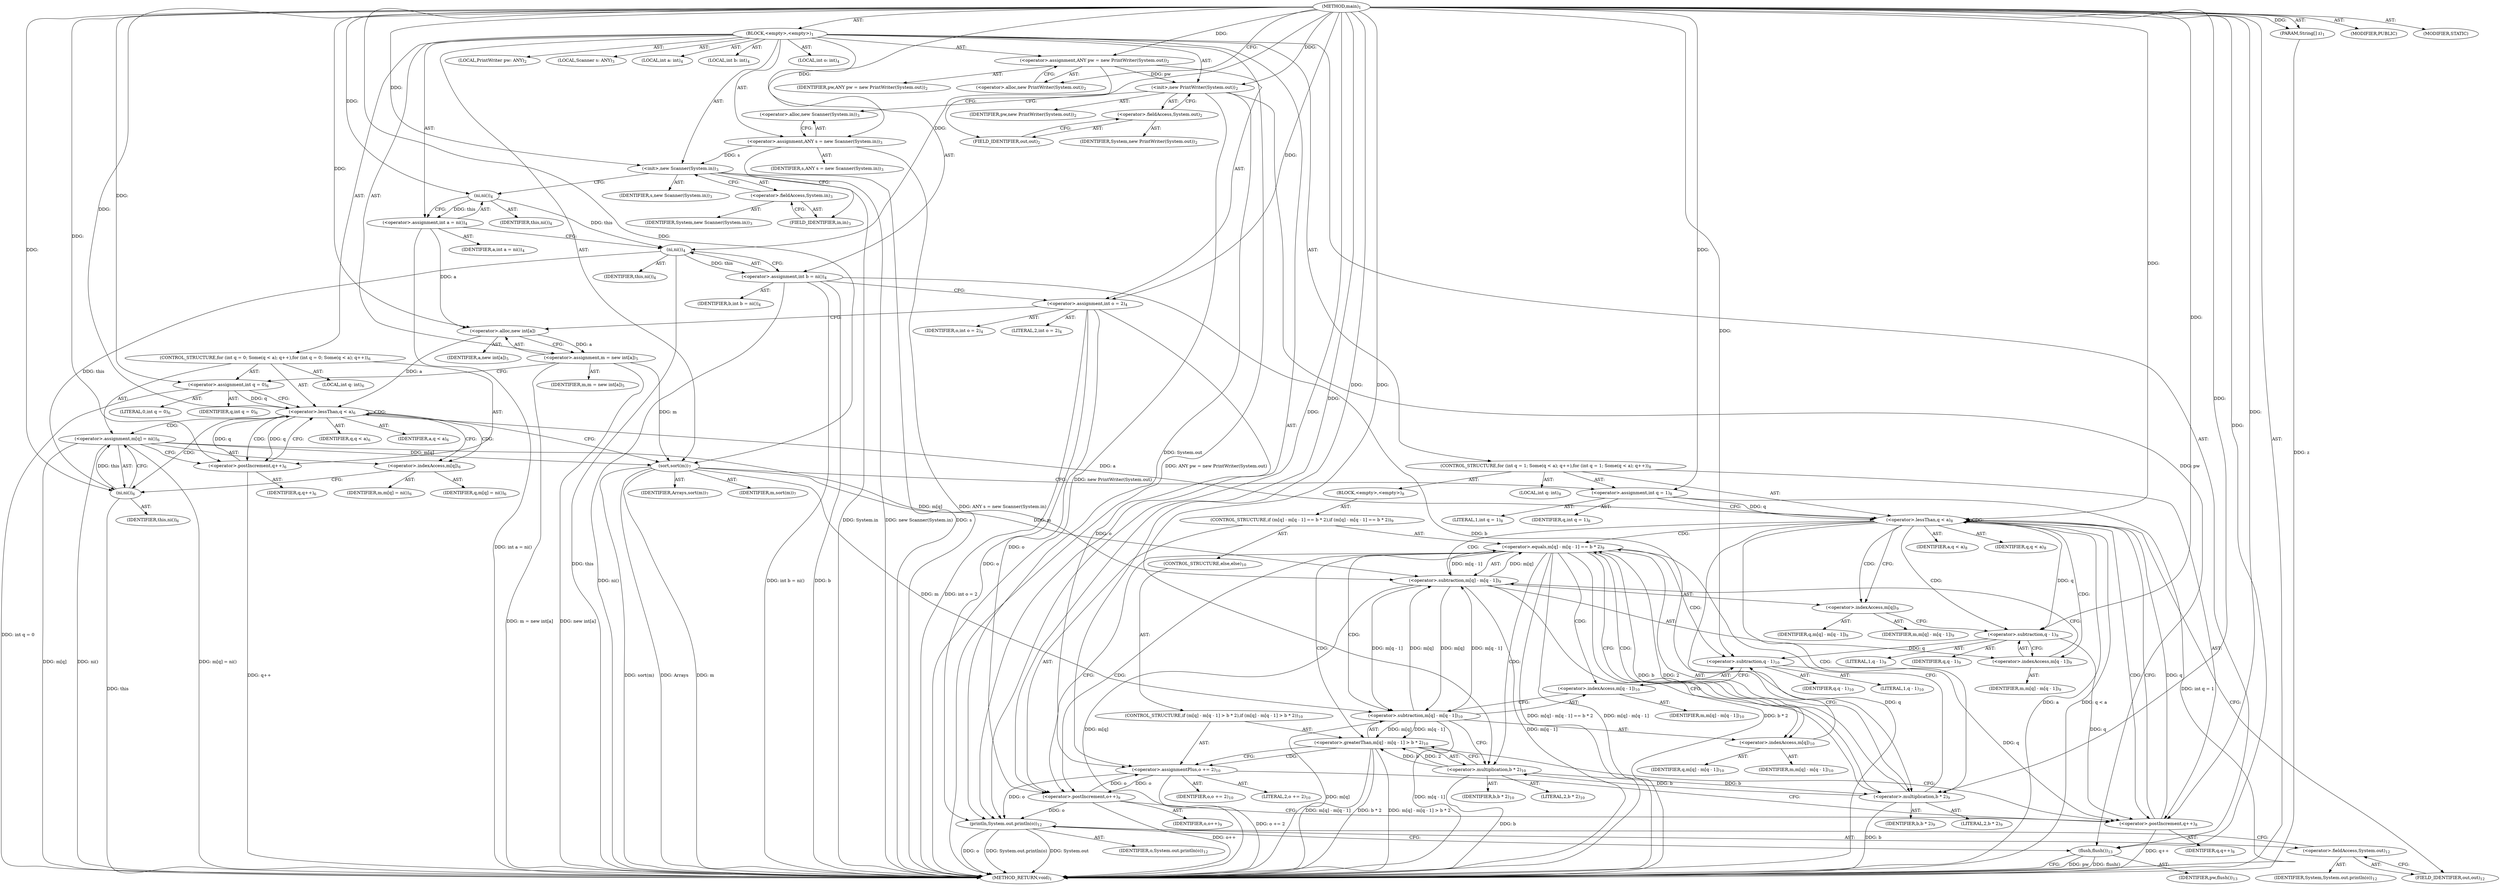 digraph "main" {  
"21" [label = <(METHOD,main)<SUB>1</SUB>> ]
"22" [label = <(PARAM,String[] z)<SUB>1</SUB>> ]
"23" [label = <(BLOCK,&lt;empty&gt;,&lt;empty&gt;)<SUB>1</SUB>> ]
"4" [label = <(LOCAL,PrintWriter pw: ANY)<SUB>2</SUB>> ]
"24" [label = <(&lt;operator&gt;.assignment,ANY pw = new PrintWriter(System.out))<SUB>2</SUB>> ]
"25" [label = <(IDENTIFIER,pw,ANY pw = new PrintWriter(System.out))<SUB>2</SUB>> ]
"26" [label = <(&lt;operator&gt;.alloc,new PrintWriter(System.out))<SUB>2</SUB>> ]
"27" [label = <(&lt;init&gt;,new PrintWriter(System.out))<SUB>2</SUB>> ]
"3" [label = <(IDENTIFIER,pw,new PrintWriter(System.out))<SUB>2</SUB>> ]
"28" [label = <(&lt;operator&gt;.fieldAccess,System.out)<SUB>2</SUB>> ]
"29" [label = <(IDENTIFIER,System,new PrintWriter(System.out))<SUB>2</SUB>> ]
"30" [label = <(FIELD_IDENTIFIER,out,out)<SUB>2</SUB>> ]
"6" [label = <(LOCAL,Scanner s: ANY)<SUB>3</SUB>> ]
"31" [label = <(&lt;operator&gt;.assignment,ANY s = new Scanner(System.in))<SUB>3</SUB>> ]
"32" [label = <(IDENTIFIER,s,ANY s = new Scanner(System.in))<SUB>3</SUB>> ]
"33" [label = <(&lt;operator&gt;.alloc,new Scanner(System.in))<SUB>3</SUB>> ]
"34" [label = <(&lt;init&gt;,new Scanner(System.in))<SUB>3</SUB>> ]
"5" [label = <(IDENTIFIER,s,new Scanner(System.in))<SUB>3</SUB>> ]
"35" [label = <(&lt;operator&gt;.fieldAccess,System.in)<SUB>3</SUB>> ]
"36" [label = <(IDENTIFIER,System,new Scanner(System.in))<SUB>3</SUB>> ]
"37" [label = <(FIELD_IDENTIFIER,in,in)<SUB>3</SUB>> ]
"38" [label = <(LOCAL,int a: int)<SUB>4</SUB>> ]
"39" [label = <(LOCAL,int b: int)<SUB>4</SUB>> ]
"40" [label = <(LOCAL,int o: int)<SUB>4</SUB>> ]
"41" [label = <(&lt;operator&gt;.assignment,int a = ni())<SUB>4</SUB>> ]
"42" [label = <(IDENTIFIER,a,int a = ni())<SUB>4</SUB>> ]
"43" [label = <(ni,ni())<SUB>4</SUB>> ]
"44" [label = <(IDENTIFIER,this,ni())<SUB>4</SUB>> ]
"45" [label = <(&lt;operator&gt;.assignment,int b = ni())<SUB>4</SUB>> ]
"46" [label = <(IDENTIFIER,b,int b = ni())<SUB>4</SUB>> ]
"47" [label = <(ni,ni())<SUB>4</SUB>> ]
"48" [label = <(IDENTIFIER,this,ni())<SUB>4</SUB>> ]
"49" [label = <(&lt;operator&gt;.assignment,int o = 2)<SUB>4</SUB>> ]
"50" [label = <(IDENTIFIER,o,int o = 2)<SUB>4</SUB>> ]
"51" [label = <(LITERAL,2,int o = 2)<SUB>4</SUB>> ]
"52" [label = <(&lt;operator&gt;.assignment,m = new int[a])<SUB>5</SUB>> ]
"53" [label = <(IDENTIFIER,m,m = new int[a])<SUB>5</SUB>> ]
"54" [label = <(&lt;operator&gt;.alloc,new int[a])> ]
"55" [label = <(IDENTIFIER,a,new int[a])<SUB>5</SUB>> ]
"56" [label = <(CONTROL_STRUCTURE,for (int q = 0; Some(q &lt; a); q++),for (int q = 0; Some(q &lt; a); q++))<SUB>6</SUB>> ]
"57" [label = <(LOCAL,int q: int)<SUB>6</SUB>> ]
"58" [label = <(&lt;operator&gt;.assignment,int q = 0)<SUB>6</SUB>> ]
"59" [label = <(IDENTIFIER,q,int q = 0)<SUB>6</SUB>> ]
"60" [label = <(LITERAL,0,int q = 0)<SUB>6</SUB>> ]
"61" [label = <(&lt;operator&gt;.lessThan,q &lt; a)<SUB>6</SUB>> ]
"62" [label = <(IDENTIFIER,q,q &lt; a)<SUB>6</SUB>> ]
"63" [label = <(IDENTIFIER,a,q &lt; a)<SUB>6</SUB>> ]
"64" [label = <(&lt;operator&gt;.postIncrement,q++)<SUB>6</SUB>> ]
"65" [label = <(IDENTIFIER,q,q++)<SUB>6</SUB>> ]
"66" [label = <(&lt;operator&gt;.assignment,m[q] = ni())<SUB>6</SUB>> ]
"67" [label = <(&lt;operator&gt;.indexAccess,m[q])<SUB>6</SUB>> ]
"68" [label = <(IDENTIFIER,m,m[q] = ni())<SUB>6</SUB>> ]
"69" [label = <(IDENTIFIER,q,m[q] = ni())<SUB>6</SUB>> ]
"70" [label = <(ni,ni())<SUB>6</SUB>> ]
"71" [label = <(IDENTIFIER,this,ni())<SUB>6</SUB>> ]
"72" [label = <(sort,sort(m))<SUB>7</SUB>> ]
"73" [label = <(IDENTIFIER,Arrays,sort(m))<SUB>7</SUB>> ]
"74" [label = <(IDENTIFIER,m,sort(m))<SUB>7</SUB>> ]
"75" [label = <(CONTROL_STRUCTURE,for (int q = 1; Some(q &lt; a); q++),for (int q = 1; Some(q &lt; a); q++))<SUB>8</SUB>> ]
"76" [label = <(LOCAL,int q: int)<SUB>8</SUB>> ]
"77" [label = <(&lt;operator&gt;.assignment,int q = 1)<SUB>8</SUB>> ]
"78" [label = <(IDENTIFIER,q,int q = 1)<SUB>8</SUB>> ]
"79" [label = <(LITERAL,1,int q = 1)<SUB>8</SUB>> ]
"80" [label = <(&lt;operator&gt;.lessThan,q &lt; a)<SUB>8</SUB>> ]
"81" [label = <(IDENTIFIER,q,q &lt; a)<SUB>8</SUB>> ]
"82" [label = <(IDENTIFIER,a,q &lt; a)<SUB>8</SUB>> ]
"83" [label = <(&lt;operator&gt;.postIncrement,q++)<SUB>8</SUB>> ]
"84" [label = <(IDENTIFIER,q,q++)<SUB>8</SUB>> ]
"85" [label = <(BLOCK,&lt;empty&gt;,&lt;empty&gt;)<SUB>8</SUB>> ]
"86" [label = <(CONTROL_STRUCTURE,if (m[q] - m[q - 1] == b * 2),if (m[q] - m[q - 1] == b * 2))<SUB>9</SUB>> ]
"87" [label = <(&lt;operator&gt;.equals,m[q] - m[q - 1] == b * 2)<SUB>9</SUB>> ]
"88" [label = <(&lt;operator&gt;.subtraction,m[q] - m[q - 1])<SUB>9</SUB>> ]
"89" [label = <(&lt;operator&gt;.indexAccess,m[q])<SUB>9</SUB>> ]
"90" [label = <(IDENTIFIER,m,m[q] - m[q - 1])<SUB>9</SUB>> ]
"91" [label = <(IDENTIFIER,q,m[q] - m[q - 1])<SUB>9</SUB>> ]
"92" [label = <(&lt;operator&gt;.indexAccess,m[q - 1])<SUB>9</SUB>> ]
"93" [label = <(IDENTIFIER,m,m[q] - m[q - 1])<SUB>9</SUB>> ]
"94" [label = <(&lt;operator&gt;.subtraction,q - 1)<SUB>9</SUB>> ]
"95" [label = <(IDENTIFIER,q,q - 1)<SUB>9</SUB>> ]
"96" [label = <(LITERAL,1,q - 1)<SUB>9</SUB>> ]
"97" [label = <(&lt;operator&gt;.multiplication,b * 2)<SUB>9</SUB>> ]
"98" [label = <(IDENTIFIER,b,b * 2)<SUB>9</SUB>> ]
"99" [label = <(LITERAL,2,b * 2)<SUB>9</SUB>> ]
"100" [label = <(&lt;operator&gt;.postIncrement,o++)<SUB>9</SUB>> ]
"101" [label = <(IDENTIFIER,o,o++)<SUB>9</SUB>> ]
"102" [label = <(CONTROL_STRUCTURE,else,else)<SUB>10</SUB>> ]
"103" [label = <(CONTROL_STRUCTURE,if (m[q] - m[q - 1] &gt; b * 2),if (m[q] - m[q - 1] &gt; b * 2))<SUB>10</SUB>> ]
"104" [label = <(&lt;operator&gt;.greaterThan,m[q] - m[q - 1] &gt; b * 2)<SUB>10</SUB>> ]
"105" [label = <(&lt;operator&gt;.subtraction,m[q] - m[q - 1])<SUB>10</SUB>> ]
"106" [label = <(&lt;operator&gt;.indexAccess,m[q])<SUB>10</SUB>> ]
"107" [label = <(IDENTIFIER,m,m[q] - m[q - 1])<SUB>10</SUB>> ]
"108" [label = <(IDENTIFIER,q,m[q] - m[q - 1])<SUB>10</SUB>> ]
"109" [label = <(&lt;operator&gt;.indexAccess,m[q - 1])<SUB>10</SUB>> ]
"110" [label = <(IDENTIFIER,m,m[q] - m[q - 1])<SUB>10</SUB>> ]
"111" [label = <(&lt;operator&gt;.subtraction,q - 1)<SUB>10</SUB>> ]
"112" [label = <(IDENTIFIER,q,q - 1)<SUB>10</SUB>> ]
"113" [label = <(LITERAL,1,q - 1)<SUB>10</SUB>> ]
"114" [label = <(&lt;operator&gt;.multiplication,b * 2)<SUB>10</SUB>> ]
"115" [label = <(IDENTIFIER,b,b * 2)<SUB>10</SUB>> ]
"116" [label = <(LITERAL,2,b * 2)<SUB>10</SUB>> ]
"117" [label = <(&lt;operator&gt;.assignmentPlus,o += 2)<SUB>10</SUB>> ]
"118" [label = <(IDENTIFIER,o,o += 2)<SUB>10</SUB>> ]
"119" [label = <(LITERAL,2,o += 2)<SUB>10</SUB>> ]
"120" [label = <(println,System.out.println(o))<SUB>12</SUB>> ]
"121" [label = <(&lt;operator&gt;.fieldAccess,System.out)<SUB>12</SUB>> ]
"122" [label = <(IDENTIFIER,System,System.out.println(o))<SUB>12</SUB>> ]
"123" [label = <(FIELD_IDENTIFIER,out,out)<SUB>12</SUB>> ]
"124" [label = <(IDENTIFIER,o,System.out.println(o))<SUB>12</SUB>> ]
"125" [label = <(flush,flush())<SUB>13</SUB>> ]
"126" [label = <(IDENTIFIER,pw,flush())<SUB>13</SUB>> ]
"127" [label = <(MODIFIER,PUBLIC)> ]
"128" [label = <(MODIFIER,STATIC)> ]
"129" [label = <(METHOD_RETURN,void)<SUB>1</SUB>> ]
  "21" -> "22"  [ label = "AST: "] 
  "21" -> "23"  [ label = "AST: "] 
  "21" -> "127"  [ label = "AST: "] 
  "21" -> "128"  [ label = "AST: "] 
  "21" -> "129"  [ label = "AST: "] 
  "23" -> "4"  [ label = "AST: "] 
  "23" -> "24"  [ label = "AST: "] 
  "23" -> "27"  [ label = "AST: "] 
  "23" -> "6"  [ label = "AST: "] 
  "23" -> "31"  [ label = "AST: "] 
  "23" -> "34"  [ label = "AST: "] 
  "23" -> "38"  [ label = "AST: "] 
  "23" -> "39"  [ label = "AST: "] 
  "23" -> "40"  [ label = "AST: "] 
  "23" -> "41"  [ label = "AST: "] 
  "23" -> "45"  [ label = "AST: "] 
  "23" -> "49"  [ label = "AST: "] 
  "23" -> "52"  [ label = "AST: "] 
  "23" -> "56"  [ label = "AST: "] 
  "23" -> "72"  [ label = "AST: "] 
  "23" -> "75"  [ label = "AST: "] 
  "23" -> "120"  [ label = "AST: "] 
  "23" -> "125"  [ label = "AST: "] 
  "24" -> "25"  [ label = "AST: "] 
  "24" -> "26"  [ label = "AST: "] 
  "27" -> "3"  [ label = "AST: "] 
  "27" -> "28"  [ label = "AST: "] 
  "28" -> "29"  [ label = "AST: "] 
  "28" -> "30"  [ label = "AST: "] 
  "31" -> "32"  [ label = "AST: "] 
  "31" -> "33"  [ label = "AST: "] 
  "34" -> "5"  [ label = "AST: "] 
  "34" -> "35"  [ label = "AST: "] 
  "35" -> "36"  [ label = "AST: "] 
  "35" -> "37"  [ label = "AST: "] 
  "41" -> "42"  [ label = "AST: "] 
  "41" -> "43"  [ label = "AST: "] 
  "43" -> "44"  [ label = "AST: "] 
  "45" -> "46"  [ label = "AST: "] 
  "45" -> "47"  [ label = "AST: "] 
  "47" -> "48"  [ label = "AST: "] 
  "49" -> "50"  [ label = "AST: "] 
  "49" -> "51"  [ label = "AST: "] 
  "52" -> "53"  [ label = "AST: "] 
  "52" -> "54"  [ label = "AST: "] 
  "54" -> "55"  [ label = "AST: "] 
  "56" -> "57"  [ label = "AST: "] 
  "56" -> "58"  [ label = "AST: "] 
  "56" -> "61"  [ label = "AST: "] 
  "56" -> "64"  [ label = "AST: "] 
  "56" -> "66"  [ label = "AST: "] 
  "58" -> "59"  [ label = "AST: "] 
  "58" -> "60"  [ label = "AST: "] 
  "61" -> "62"  [ label = "AST: "] 
  "61" -> "63"  [ label = "AST: "] 
  "64" -> "65"  [ label = "AST: "] 
  "66" -> "67"  [ label = "AST: "] 
  "66" -> "70"  [ label = "AST: "] 
  "67" -> "68"  [ label = "AST: "] 
  "67" -> "69"  [ label = "AST: "] 
  "70" -> "71"  [ label = "AST: "] 
  "72" -> "73"  [ label = "AST: "] 
  "72" -> "74"  [ label = "AST: "] 
  "75" -> "76"  [ label = "AST: "] 
  "75" -> "77"  [ label = "AST: "] 
  "75" -> "80"  [ label = "AST: "] 
  "75" -> "83"  [ label = "AST: "] 
  "75" -> "85"  [ label = "AST: "] 
  "77" -> "78"  [ label = "AST: "] 
  "77" -> "79"  [ label = "AST: "] 
  "80" -> "81"  [ label = "AST: "] 
  "80" -> "82"  [ label = "AST: "] 
  "83" -> "84"  [ label = "AST: "] 
  "85" -> "86"  [ label = "AST: "] 
  "86" -> "87"  [ label = "AST: "] 
  "86" -> "100"  [ label = "AST: "] 
  "86" -> "102"  [ label = "AST: "] 
  "87" -> "88"  [ label = "AST: "] 
  "87" -> "97"  [ label = "AST: "] 
  "88" -> "89"  [ label = "AST: "] 
  "88" -> "92"  [ label = "AST: "] 
  "89" -> "90"  [ label = "AST: "] 
  "89" -> "91"  [ label = "AST: "] 
  "92" -> "93"  [ label = "AST: "] 
  "92" -> "94"  [ label = "AST: "] 
  "94" -> "95"  [ label = "AST: "] 
  "94" -> "96"  [ label = "AST: "] 
  "97" -> "98"  [ label = "AST: "] 
  "97" -> "99"  [ label = "AST: "] 
  "100" -> "101"  [ label = "AST: "] 
  "102" -> "103"  [ label = "AST: "] 
  "103" -> "104"  [ label = "AST: "] 
  "103" -> "117"  [ label = "AST: "] 
  "104" -> "105"  [ label = "AST: "] 
  "104" -> "114"  [ label = "AST: "] 
  "105" -> "106"  [ label = "AST: "] 
  "105" -> "109"  [ label = "AST: "] 
  "106" -> "107"  [ label = "AST: "] 
  "106" -> "108"  [ label = "AST: "] 
  "109" -> "110"  [ label = "AST: "] 
  "109" -> "111"  [ label = "AST: "] 
  "111" -> "112"  [ label = "AST: "] 
  "111" -> "113"  [ label = "AST: "] 
  "114" -> "115"  [ label = "AST: "] 
  "114" -> "116"  [ label = "AST: "] 
  "117" -> "118"  [ label = "AST: "] 
  "117" -> "119"  [ label = "AST: "] 
  "120" -> "121"  [ label = "AST: "] 
  "120" -> "124"  [ label = "AST: "] 
  "121" -> "122"  [ label = "AST: "] 
  "121" -> "123"  [ label = "AST: "] 
  "125" -> "126"  [ label = "AST: "] 
  "24" -> "30"  [ label = "CFG: "] 
  "27" -> "33"  [ label = "CFG: "] 
  "31" -> "37"  [ label = "CFG: "] 
  "34" -> "43"  [ label = "CFG: "] 
  "41" -> "47"  [ label = "CFG: "] 
  "45" -> "49"  [ label = "CFG: "] 
  "49" -> "54"  [ label = "CFG: "] 
  "52" -> "58"  [ label = "CFG: "] 
  "72" -> "77"  [ label = "CFG: "] 
  "120" -> "125"  [ label = "CFG: "] 
  "125" -> "129"  [ label = "CFG: "] 
  "26" -> "24"  [ label = "CFG: "] 
  "28" -> "27"  [ label = "CFG: "] 
  "33" -> "31"  [ label = "CFG: "] 
  "35" -> "34"  [ label = "CFG: "] 
  "43" -> "41"  [ label = "CFG: "] 
  "47" -> "45"  [ label = "CFG: "] 
  "54" -> "52"  [ label = "CFG: "] 
  "58" -> "61"  [ label = "CFG: "] 
  "61" -> "67"  [ label = "CFG: "] 
  "61" -> "72"  [ label = "CFG: "] 
  "64" -> "61"  [ label = "CFG: "] 
  "66" -> "64"  [ label = "CFG: "] 
  "77" -> "80"  [ label = "CFG: "] 
  "80" -> "89"  [ label = "CFG: "] 
  "80" -> "123"  [ label = "CFG: "] 
  "83" -> "80"  [ label = "CFG: "] 
  "121" -> "120"  [ label = "CFG: "] 
  "30" -> "28"  [ label = "CFG: "] 
  "37" -> "35"  [ label = "CFG: "] 
  "67" -> "70"  [ label = "CFG: "] 
  "70" -> "66"  [ label = "CFG: "] 
  "123" -> "121"  [ label = "CFG: "] 
  "87" -> "100"  [ label = "CFG: "] 
  "87" -> "106"  [ label = "CFG: "] 
  "100" -> "83"  [ label = "CFG: "] 
  "88" -> "97"  [ label = "CFG: "] 
  "97" -> "87"  [ label = "CFG: "] 
  "89" -> "94"  [ label = "CFG: "] 
  "92" -> "88"  [ label = "CFG: "] 
  "104" -> "117"  [ label = "CFG: "] 
  "104" -> "83"  [ label = "CFG: "] 
  "117" -> "83"  [ label = "CFG: "] 
  "94" -> "92"  [ label = "CFG: "] 
  "105" -> "114"  [ label = "CFG: "] 
  "114" -> "104"  [ label = "CFG: "] 
  "106" -> "111"  [ label = "CFG: "] 
  "109" -> "105"  [ label = "CFG: "] 
  "111" -> "109"  [ label = "CFG: "] 
  "21" -> "26"  [ label = "CFG: "] 
  "22" -> "129"  [ label = "DDG: z"] 
  "24" -> "129"  [ label = "DDG: ANY pw = new PrintWriter(System.out)"] 
  "27" -> "129"  [ label = "DDG: new PrintWriter(System.out)"] 
  "31" -> "129"  [ label = "DDG: ANY s = new Scanner(System.in)"] 
  "34" -> "129"  [ label = "DDG: s"] 
  "34" -> "129"  [ label = "DDG: System.in"] 
  "34" -> "129"  [ label = "DDG: new Scanner(System.in)"] 
  "41" -> "129"  [ label = "DDG: int a = ni()"] 
  "45" -> "129"  [ label = "DDG: b"] 
  "47" -> "129"  [ label = "DDG: this"] 
  "45" -> "129"  [ label = "DDG: ni()"] 
  "45" -> "129"  [ label = "DDG: int b = ni()"] 
  "49" -> "129"  [ label = "DDG: int o = 2"] 
  "52" -> "129"  [ label = "DDG: new int[a]"] 
  "52" -> "129"  [ label = "DDG: m = new int[a]"] 
  "58" -> "129"  [ label = "DDG: int q = 0"] 
  "72" -> "129"  [ label = "DDG: m"] 
  "72" -> "129"  [ label = "DDG: sort(m)"] 
  "77" -> "129"  [ label = "DDG: int q = 1"] 
  "80" -> "129"  [ label = "DDG: q"] 
  "80" -> "129"  [ label = "DDG: a"] 
  "80" -> "129"  [ label = "DDG: q &lt; a"] 
  "120" -> "129"  [ label = "DDG: System.out"] 
  "120" -> "129"  [ label = "DDG: o"] 
  "120" -> "129"  [ label = "DDG: System.out.println(o)"] 
  "125" -> "129"  [ label = "DDG: pw"] 
  "125" -> "129"  [ label = "DDG: flush()"] 
  "88" -> "129"  [ label = "DDG: m[q]"] 
  "88" -> "129"  [ label = "DDG: m[q - 1]"] 
  "87" -> "129"  [ label = "DDG: m[q] - m[q - 1]"] 
  "97" -> "129"  [ label = "DDG: b"] 
  "87" -> "129"  [ label = "DDG: b * 2"] 
  "87" -> "129"  [ label = "DDG: m[q] - m[q - 1] == b * 2"] 
  "105" -> "129"  [ label = "DDG: m[q]"] 
  "105" -> "129"  [ label = "DDG: m[q - 1]"] 
  "104" -> "129"  [ label = "DDG: m[q] - m[q - 1]"] 
  "114" -> "129"  [ label = "DDG: b"] 
  "104" -> "129"  [ label = "DDG: b * 2"] 
  "104" -> "129"  [ label = "DDG: m[q] - m[q - 1] &gt; b * 2"] 
  "117" -> "129"  [ label = "DDG: o += 2"] 
  "100" -> "129"  [ label = "DDG: o++"] 
  "83" -> "129"  [ label = "DDG: q++"] 
  "66" -> "129"  [ label = "DDG: m[q]"] 
  "70" -> "129"  [ label = "DDG: this"] 
  "66" -> "129"  [ label = "DDG: ni()"] 
  "66" -> "129"  [ label = "DDG: m[q] = ni()"] 
  "64" -> "129"  [ label = "DDG: q++"] 
  "72" -> "129"  [ label = "DDG: Arrays"] 
  "21" -> "22"  [ label = "DDG: "] 
  "21" -> "24"  [ label = "DDG: "] 
  "21" -> "31"  [ label = "DDG: "] 
  "43" -> "41"  [ label = "DDG: this"] 
  "47" -> "45"  [ label = "DDG: this"] 
  "21" -> "49"  [ label = "DDG: "] 
  "54" -> "52"  [ label = "DDG: a"] 
  "24" -> "27"  [ label = "DDG: pw"] 
  "21" -> "27"  [ label = "DDG: "] 
  "31" -> "34"  [ label = "DDG: s"] 
  "21" -> "34"  [ label = "DDG: "] 
  "21" -> "58"  [ label = "DDG: "] 
  "70" -> "66"  [ label = "DDG: this"] 
  "21" -> "72"  [ label = "DDG: "] 
  "52" -> "72"  [ label = "DDG: m"] 
  "66" -> "72"  [ label = "DDG: m[q]"] 
  "21" -> "77"  [ label = "DDG: "] 
  "27" -> "120"  [ label = "DDG: System.out"] 
  "49" -> "120"  [ label = "DDG: o"] 
  "117" -> "120"  [ label = "DDG: o"] 
  "100" -> "120"  [ label = "DDG: o"] 
  "21" -> "120"  [ label = "DDG: "] 
  "27" -> "125"  [ label = "DDG: pw"] 
  "21" -> "125"  [ label = "DDG: "] 
  "21" -> "43"  [ label = "DDG: "] 
  "43" -> "47"  [ label = "DDG: this"] 
  "21" -> "47"  [ label = "DDG: "] 
  "41" -> "54"  [ label = "DDG: a"] 
  "21" -> "54"  [ label = "DDG: "] 
  "58" -> "61"  [ label = "DDG: q"] 
  "64" -> "61"  [ label = "DDG: q"] 
  "21" -> "61"  [ label = "DDG: "] 
  "54" -> "61"  [ label = "DDG: a"] 
  "61" -> "64"  [ label = "DDG: q"] 
  "21" -> "64"  [ label = "DDG: "] 
  "77" -> "80"  [ label = "DDG: q"] 
  "83" -> "80"  [ label = "DDG: q"] 
  "21" -> "80"  [ label = "DDG: "] 
  "61" -> "80"  [ label = "DDG: a"] 
  "94" -> "83"  [ label = "DDG: q"] 
  "111" -> "83"  [ label = "DDG: q"] 
  "21" -> "83"  [ label = "DDG: "] 
  "47" -> "70"  [ label = "DDG: this"] 
  "21" -> "70"  [ label = "DDG: "] 
  "88" -> "87"  [ label = "DDG: m[q]"] 
  "88" -> "87"  [ label = "DDG: m[q - 1]"] 
  "97" -> "87"  [ label = "DDG: b"] 
  "97" -> "87"  [ label = "DDG: 2"] 
  "49" -> "100"  [ label = "DDG: o"] 
  "117" -> "100"  [ label = "DDG: o"] 
  "21" -> "100"  [ label = "DDG: "] 
  "72" -> "88"  [ label = "DDG: m"] 
  "105" -> "88"  [ label = "DDG: m[q]"] 
  "66" -> "88"  [ label = "DDG: m[q]"] 
  "105" -> "88"  [ label = "DDG: m[q - 1]"] 
  "45" -> "97"  [ label = "DDG: b"] 
  "114" -> "97"  [ label = "DDG: b"] 
  "21" -> "97"  [ label = "DDG: "] 
  "21" -> "117"  [ label = "DDG: "] 
  "105" -> "104"  [ label = "DDG: m[q]"] 
  "105" -> "104"  [ label = "DDG: m[q - 1]"] 
  "114" -> "104"  [ label = "DDG: b"] 
  "114" -> "104"  [ label = "DDG: 2"] 
  "49" -> "117"  [ label = "DDG: o"] 
  "100" -> "117"  [ label = "DDG: o"] 
  "80" -> "94"  [ label = "DDG: q"] 
  "21" -> "94"  [ label = "DDG: "] 
  "72" -> "105"  [ label = "DDG: m"] 
  "88" -> "105"  [ label = "DDG: m[q]"] 
  "88" -> "105"  [ label = "DDG: m[q - 1]"] 
  "97" -> "114"  [ label = "DDG: b"] 
  "21" -> "114"  [ label = "DDG: "] 
  "94" -> "111"  [ label = "DDG: q"] 
  "21" -> "111"  [ label = "DDG: "] 
  "61" -> "61"  [ label = "CDG: "] 
  "61" -> "64"  [ label = "CDG: "] 
  "61" -> "66"  [ label = "CDG: "] 
  "61" -> "67"  [ label = "CDG: "] 
  "61" -> "70"  [ label = "CDG: "] 
  "80" -> "80"  [ label = "CDG: "] 
  "80" -> "94"  [ label = "CDG: "] 
  "80" -> "83"  [ label = "CDG: "] 
  "80" -> "89"  [ label = "CDG: "] 
  "80" -> "88"  [ label = "CDG: "] 
  "80" -> "92"  [ label = "CDG: "] 
  "80" -> "87"  [ label = "CDG: "] 
  "80" -> "97"  [ label = "CDG: "] 
  "87" -> "105"  [ label = "CDG: "] 
  "87" -> "100"  [ label = "CDG: "] 
  "87" -> "114"  [ label = "CDG: "] 
  "87" -> "104"  [ label = "CDG: "] 
  "87" -> "106"  [ label = "CDG: "] 
  "87" -> "111"  [ label = "CDG: "] 
  "87" -> "109"  [ label = "CDG: "] 
  "104" -> "117"  [ label = "CDG: "] 
}
